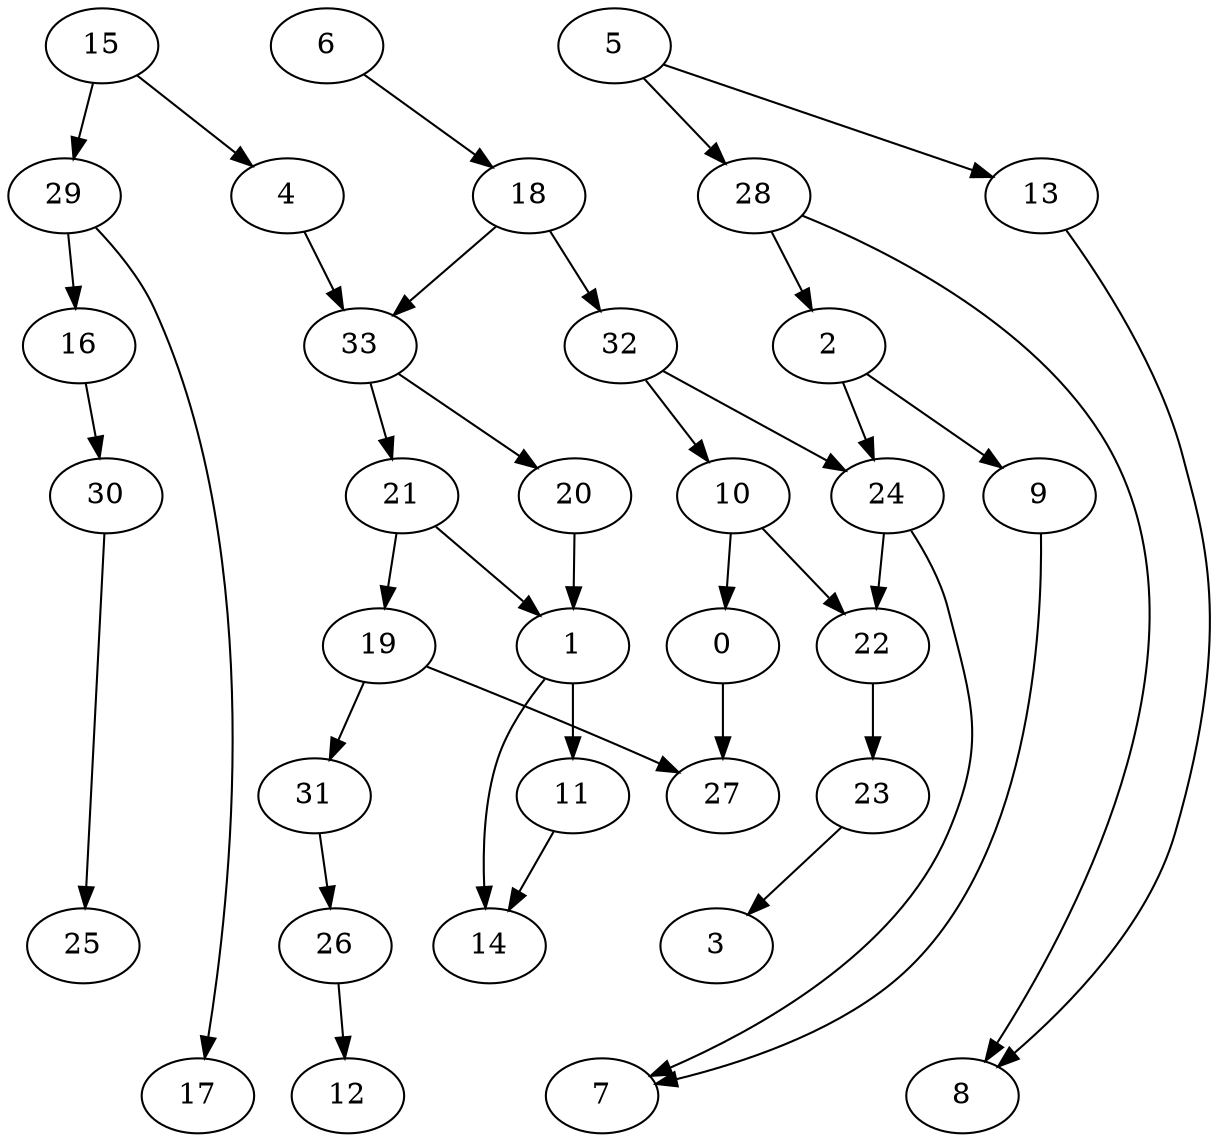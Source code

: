 digraph g {
0;
1;
2;
3;
4;
5;
6;
7;
8;
9;
10;
11;
12;
13;
14;
15;
16;
17;
18;
19;
20;
21;
22;
23;
24;
25;
26;
27;
28;
29;
30;
31;
32;
33;
0 -> 27 [weight=0];
1 -> 11 [weight=1];
1 -> 14 [weight=0];
2 -> 24 [weight=0];
2 -> 9 [weight=0];
4 -> 33 [weight=0];
5 -> 13 [weight=0];
5 -> 28 [weight=0];
6 -> 18 [weight=0];
9 -> 7 [weight=0];
10 -> 0 [weight=0];
10 -> 22 [weight=0];
11 -> 14 [weight=0];
13 -> 8 [weight=0];
15 -> 29 [weight=0];
15 -> 4 [weight=0];
16 -> 30 [weight=0];
18 -> 32 [weight=0];
18 -> 33 [weight=0];
19 -> 27 [weight=0];
19 -> 31 [weight=0];
20 -> 1 [weight=0];
21 -> 1 [weight=0];
21 -> 19 [weight=0];
22 -> 23 [weight=0];
23 -> 3 [weight=0];
24 -> 22 [weight=0];
24 -> 7 [weight=0];
26 -> 12 [weight=0];
28 -> 2 [weight=0];
28 -> 8 [weight=0];
29 -> 16 [weight=0];
29 -> 17 [weight=0];
30 -> 25 [weight=0];
31 -> 26 [weight=0];
32 -> 10 [weight=0];
32 -> 24 [weight=0];
33 -> 20 [weight=0];
33 -> 21 [weight=0];
}
